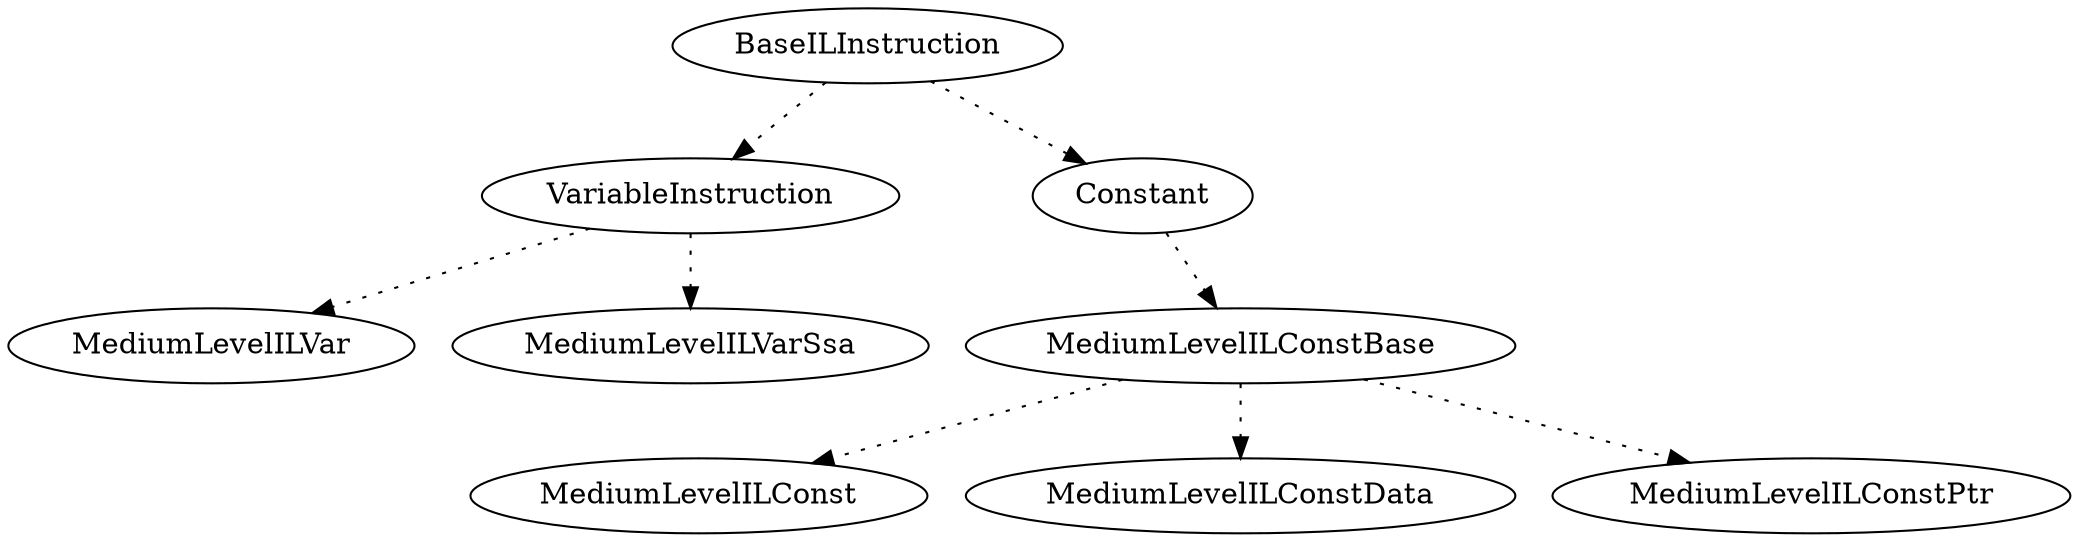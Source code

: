 digraph {
  BaseILInstruction -> VariableInstruction [style="dotted"];
  BaseILInstruction -> Constant [style="dotted"];
  VariableInstruction -> MediumLevelILVar [style="dotted"];
  VariableInstruction -> MediumLevelILVarSsa [style="dotted"];
  Constant -> MediumLevelILConstBase [style="dotted"];
  MediumLevelILConstBase -> MediumLevelILConst [style="dotted"];
  MediumLevelILConstBase -> MediumLevelILConstData [style="dotted"];
  MediumLevelILConstBase -> MediumLevelILConstPtr [style="dotted"];
}
